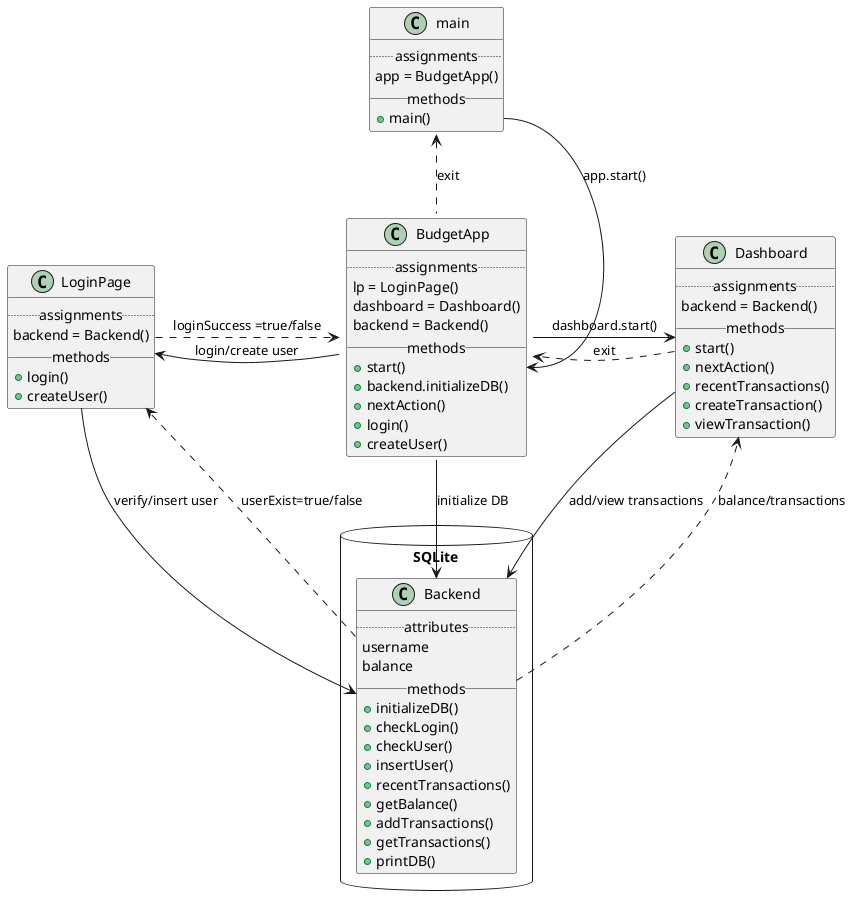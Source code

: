 @startuml Overview

class main {
    ..assignments..
    app = BudgetApp()
    __methods__
    +main()
}

class BudgetApp {
    ..assignments..
    lp = LoginPage()
    dashboard = Dashboard()
    backend = Backend()
    __methods__
    +start()
    +backend.initializeDB()
    +nextAction()
    +login()
    +createUser()
}

package SQLite <<Database>> {
    class Backend { 
        ..attributes..
        username
        balance
        __methods__
        +initializeDB()
        +checkLogin()
        +checkUser()
        +insertUser()
        +recentTransactions()
        +getBalance()
        +addTransactions()
        +getTransactions()
        +printDB()
    }
}

class LoginPage {
    ..assignments..
    backend = Backend()
    __methods__
    +login()
    +createUser()
}

class Dashboard {
    ..assignments..
    backend = Backend()
    __methods__
    +start()
    +nextAction()
    +recentTransactions()
    +createTransaction()
    +viewTransaction()
}

main::main -down-> BudgetApp::start : app.start()

BudgetApp .up.> main : exit
BudgetApp -down-> Backend : initialize DB
BudgetApp -left-> LoginPage : login/create user
BudgetApp -right-> Dashboard : dashboard.start()

LoginPage --> Backend : verify/insert user
LoginPage ..> BudgetApp : loginSuccess =true/false

Dashboard ..> BudgetApp : exit
Dashboard --> Backend : add/view transactions

Backend ..> LoginPage : userExist=true/false
Backend ..> Dashboard : balance/transactions
@enduml
